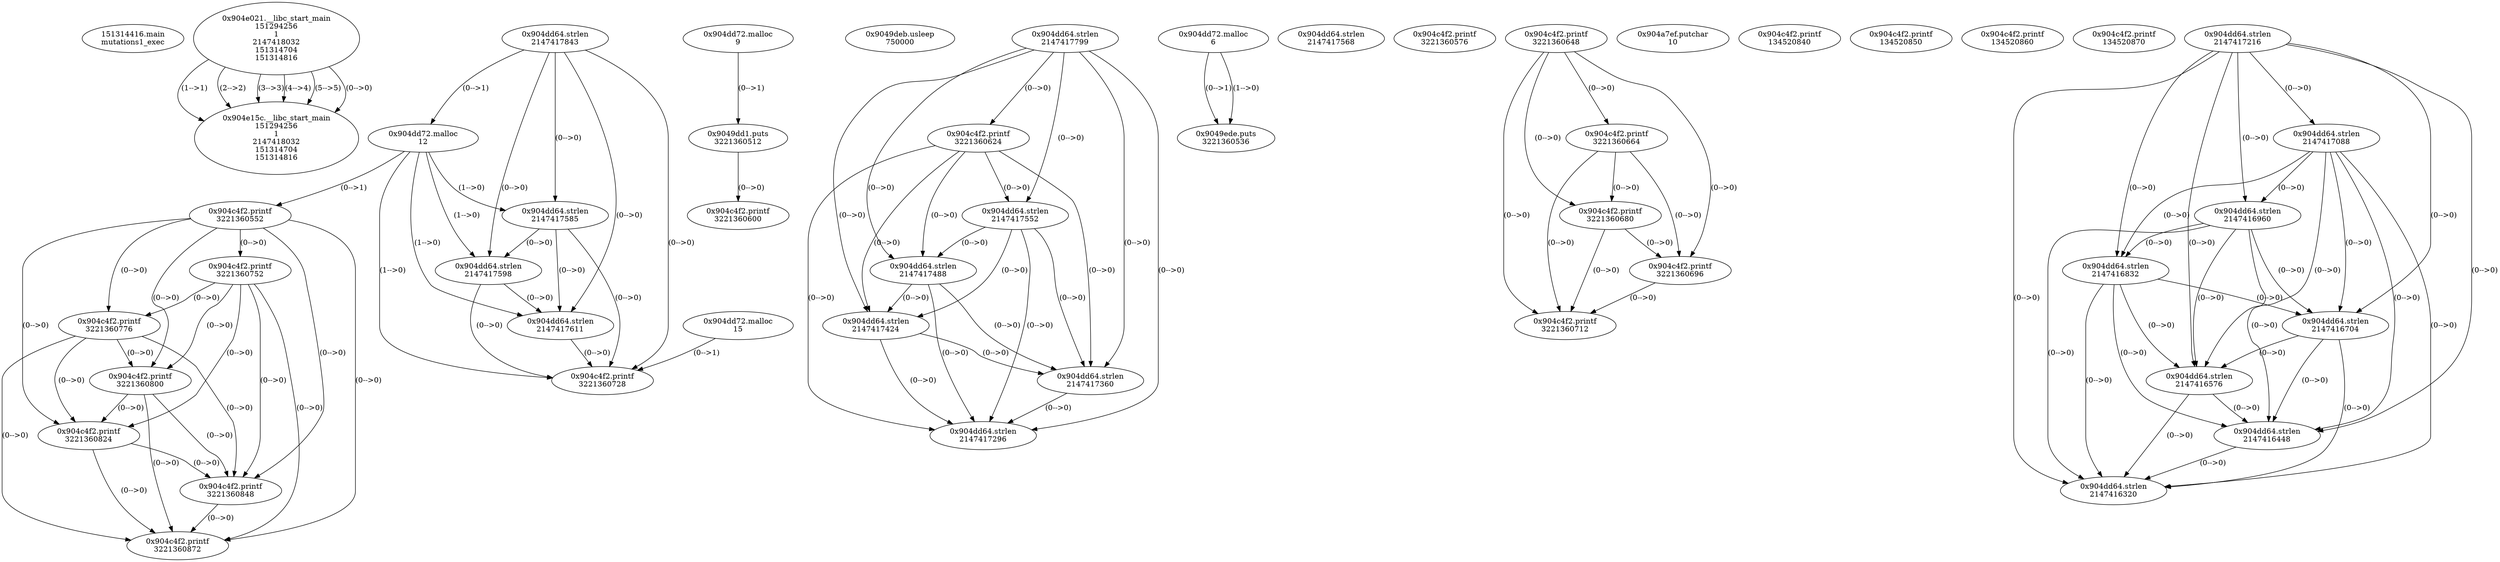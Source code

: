 // Global SCDG with merge call
digraph {
	0 [label="151314416.main
mutations1_exec"]
	1 [label="0x904e021.__libc_start_main
151294256
1
2147418032
151314704
151314816"]
	2 [label="0x904e15c.__libc_start_main
151294256
1
2147418032
151314704
151314816"]
	1 -> 2 [label="(1-->1)"]
	1 -> 2 [label="(2-->2)"]
	1 -> 2 [label="(3-->3)"]
	1 -> 2 [label="(4-->4)"]
	1 -> 2 [label="(5-->5)"]
	1 -> 2 [label="(0-->0)"]
	3 [label="0x904dd64.strlen
2147417843"]
	4 [label="0x904dd72.malloc
9"]
	5 [label="0x9049dd1.puts
3221360512"]
	4 -> 5 [label="(0-->1)"]
	6 [label="0x9049deb.usleep
750000"]
	7 [label="0x904dd64.strlen
2147417799"]
	8 [label="0x904dd72.malloc
6"]
	9 [label="0x9049ede.puts
3221360536"]
	8 -> 9 [label="(0-->1)"]
	8 -> 9 [label="(1-->0)"]
	10 [label="0x904dd64.strlen
2147417568"]
	11 [label="0x904dd72.malloc
12"]
	3 -> 11 [label="(0-->1)"]
	12 [label="0x904c4f2.printf
3221360552"]
	11 -> 12 [label="(0-->1)"]
	13 [label="0x904dd64.strlen
2147417585"]
	3 -> 13 [label="(0-->0)"]
	11 -> 13 [label="(1-->0)"]
	14 [label="0x904c4f2.printf
3221360576"]
	15 [label="0x904dd64.strlen
2147417598"]
	3 -> 15 [label="(0-->0)"]
	11 -> 15 [label="(1-->0)"]
	13 -> 15 [label="(0-->0)"]
	16 [label="0x904c4f2.printf
3221360600"]
	5 -> 16 [label="(0-->0)"]
	17 [label="0x904dd64.strlen
2147417611"]
	3 -> 17 [label="(0-->0)"]
	11 -> 17 [label="(1-->0)"]
	13 -> 17 [label="(0-->0)"]
	15 -> 17 [label="(0-->0)"]
	18 [label="0x904c4f2.printf
3221360624"]
	7 -> 18 [label="(0-->0)"]
	19 [label="0x904dd64.strlen
2147417552"]
	7 -> 19 [label="(0-->0)"]
	18 -> 19 [label="(0-->0)"]
	20 [label="0x904c4f2.printf
3221360648"]
	21 [label="0x904dd64.strlen
2147417488"]
	7 -> 21 [label="(0-->0)"]
	18 -> 21 [label="(0-->0)"]
	19 -> 21 [label="(0-->0)"]
	22 [label="0x904c4f2.printf
3221360664"]
	20 -> 22 [label="(0-->0)"]
	23 [label="0x904dd64.strlen
2147417424"]
	7 -> 23 [label="(0-->0)"]
	18 -> 23 [label="(0-->0)"]
	19 -> 23 [label="(0-->0)"]
	21 -> 23 [label="(0-->0)"]
	24 [label="0x904c4f2.printf
3221360680"]
	20 -> 24 [label="(0-->0)"]
	22 -> 24 [label="(0-->0)"]
	25 [label="0x904dd64.strlen
2147417360"]
	7 -> 25 [label="(0-->0)"]
	18 -> 25 [label="(0-->0)"]
	19 -> 25 [label="(0-->0)"]
	21 -> 25 [label="(0-->0)"]
	23 -> 25 [label="(0-->0)"]
	26 [label="0x904c4f2.printf
3221360696"]
	20 -> 26 [label="(0-->0)"]
	22 -> 26 [label="(0-->0)"]
	24 -> 26 [label="(0-->0)"]
	27 [label="0x904dd64.strlen
2147417296"]
	7 -> 27 [label="(0-->0)"]
	18 -> 27 [label="(0-->0)"]
	19 -> 27 [label="(0-->0)"]
	21 -> 27 [label="(0-->0)"]
	23 -> 27 [label="(0-->0)"]
	25 -> 27 [label="(0-->0)"]
	28 [label="0x904c4f2.printf
3221360712"]
	20 -> 28 [label="(0-->0)"]
	22 -> 28 [label="(0-->0)"]
	24 -> 28 [label="(0-->0)"]
	26 -> 28 [label="(0-->0)"]
	29 [label="0x904a7ef.putchar
10"]
	30 [label="0x904c4f2.printf
134520840"]
	31 [label="0x904c4f2.printf
134520850"]
	32 [label="0x904c4f2.printf
134520860"]
	33 [label="0x904c4f2.printf
134520870"]
	34 [label="0x904dd64.strlen
2147417216"]
	35 [label="0x904dd72.malloc
15"]
	36 [label="0x904c4f2.printf
3221360728"]
	35 -> 36 [label="(0-->1)"]
	3 -> 36 [label="(0-->0)"]
	11 -> 36 [label="(1-->0)"]
	13 -> 36 [label="(0-->0)"]
	15 -> 36 [label="(0-->0)"]
	17 -> 36 [label="(0-->0)"]
	37 [label="0x904dd64.strlen
2147417088"]
	34 -> 37 [label="(0-->0)"]
	38 [label="0x904c4f2.printf
3221360752"]
	12 -> 38 [label="(0-->0)"]
	39 [label="0x904dd64.strlen
2147416960"]
	34 -> 39 [label="(0-->0)"]
	37 -> 39 [label="(0-->0)"]
	40 [label="0x904c4f2.printf
3221360776"]
	12 -> 40 [label="(0-->0)"]
	38 -> 40 [label="(0-->0)"]
	41 [label="0x904dd64.strlen
2147416832"]
	34 -> 41 [label="(0-->0)"]
	37 -> 41 [label="(0-->0)"]
	39 -> 41 [label="(0-->0)"]
	42 [label="0x904c4f2.printf
3221360800"]
	12 -> 42 [label="(0-->0)"]
	38 -> 42 [label="(0-->0)"]
	40 -> 42 [label="(0-->0)"]
	43 [label="0x904dd64.strlen
2147416704"]
	34 -> 43 [label="(0-->0)"]
	37 -> 43 [label="(0-->0)"]
	39 -> 43 [label="(0-->0)"]
	41 -> 43 [label="(0-->0)"]
	44 [label="0x904c4f2.printf
3221360824"]
	12 -> 44 [label="(0-->0)"]
	38 -> 44 [label="(0-->0)"]
	40 -> 44 [label="(0-->0)"]
	42 -> 44 [label="(0-->0)"]
	45 [label="0x904dd64.strlen
2147416576"]
	34 -> 45 [label="(0-->0)"]
	37 -> 45 [label="(0-->0)"]
	39 -> 45 [label="(0-->0)"]
	41 -> 45 [label="(0-->0)"]
	43 -> 45 [label="(0-->0)"]
	46 [label="0x904c4f2.printf
3221360848"]
	12 -> 46 [label="(0-->0)"]
	38 -> 46 [label="(0-->0)"]
	40 -> 46 [label="(0-->0)"]
	42 -> 46 [label="(0-->0)"]
	44 -> 46 [label="(0-->0)"]
	47 [label="0x904dd64.strlen
2147416448"]
	34 -> 47 [label="(0-->0)"]
	37 -> 47 [label="(0-->0)"]
	39 -> 47 [label="(0-->0)"]
	41 -> 47 [label="(0-->0)"]
	43 -> 47 [label="(0-->0)"]
	45 -> 47 [label="(0-->0)"]
	48 [label="0x904c4f2.printf
3221360872"]
	12 -> 48 [label="(0-->0)"]
	38 -> 48 [label="(0-->0)"]
	40 -> 48 [label="(0-->0)"]
	42 -> 48 [label="(0-->0)"]
	44 -> 48 [label="(0-->0)"]
	46 -> 48 [label="(0-->0)"]
	49 [label="0x904dd64.strlen
2147416320"]
	34 -> 49 [label="(0-->0)"]
	37 -> 49 [label="(0-->0)"]
	39 -> 49 [label="(0-->0)"]
	41 -> 49 [label="(0-->0)"]
	43 -> 49 [label="(0-->0)"]
	45 -> 49 [label="(0-->0)"]
	47 -> 49 [label="(0-->0)"]
}
